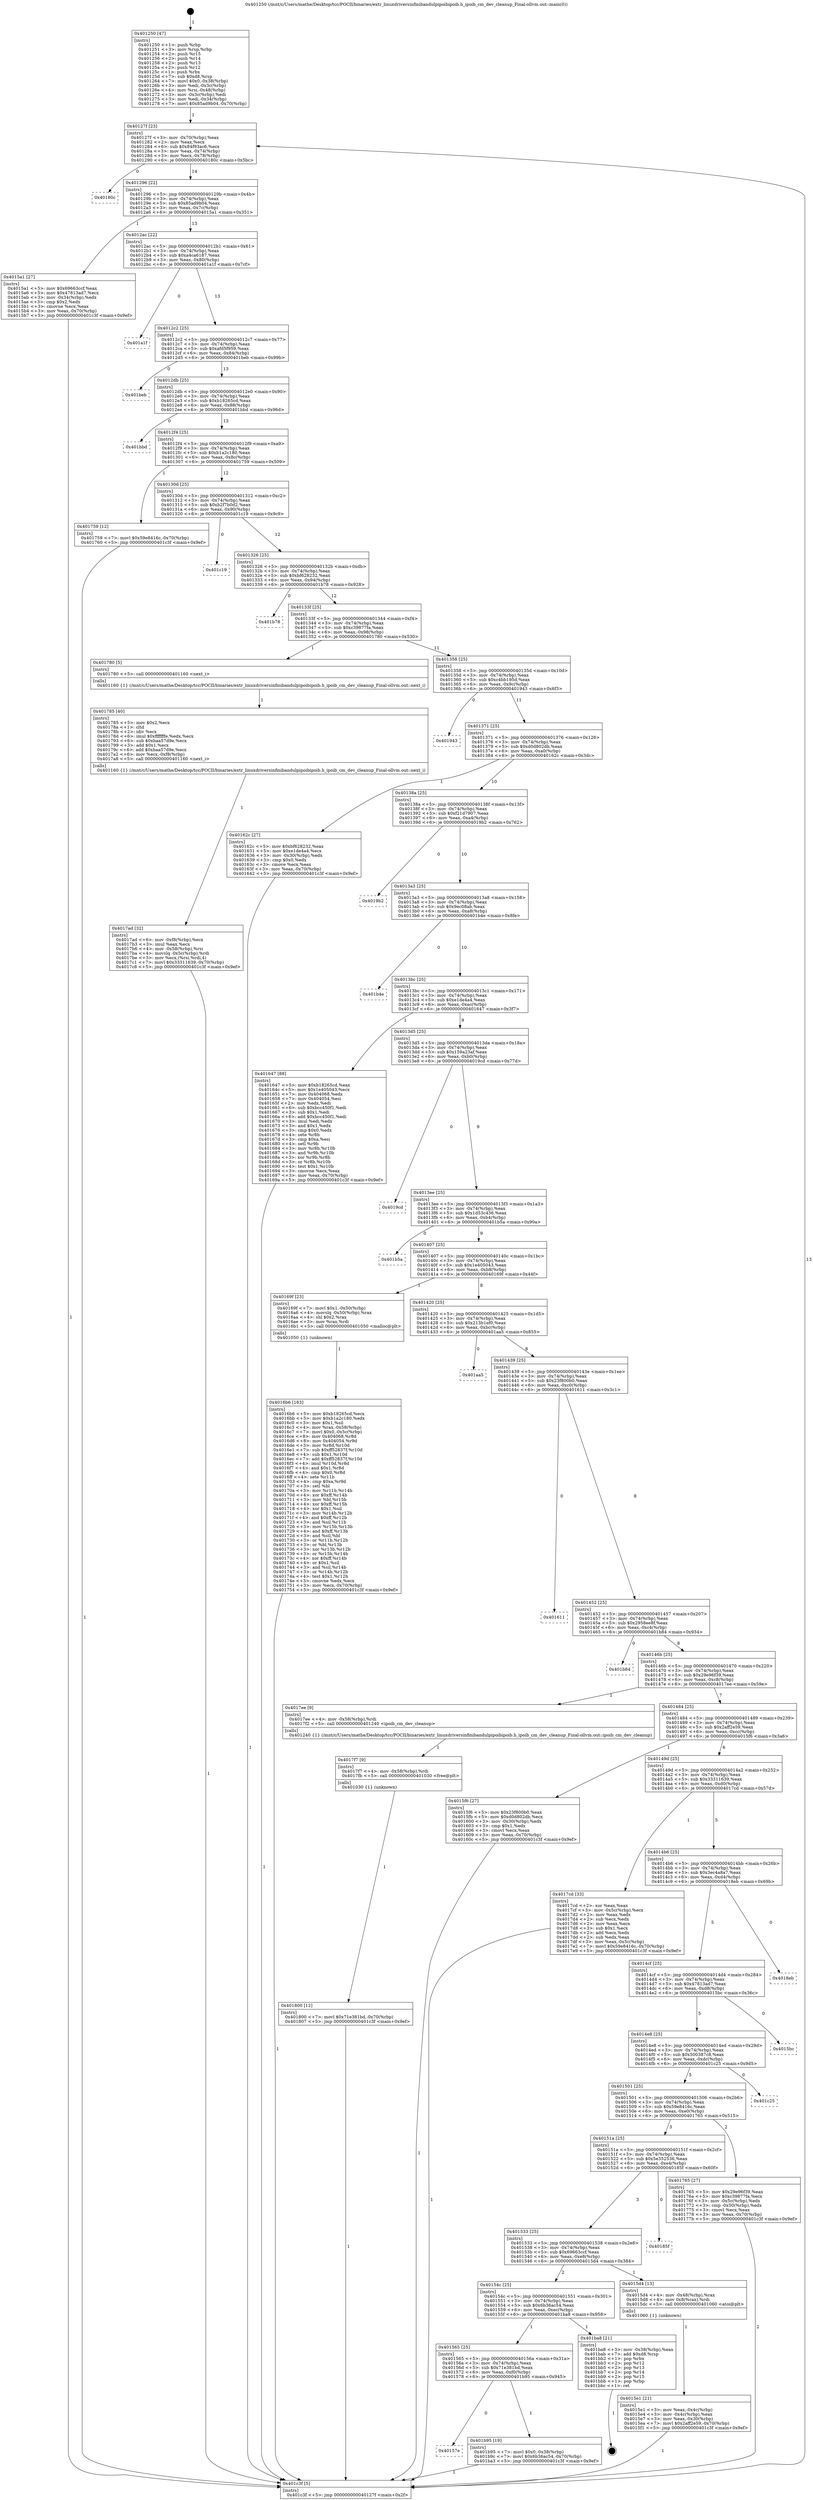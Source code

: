digraph "0x401250" {
  label = "0x401250 (/mnt/c/Users/mathe/Desktop/tcc/POCII/binaries/extr_linuxdriversinfinibandulpipoibipoib.h_ipoib_cm_dev_cleanup_Final-ollvm.out::main(0))"
  labelloc = "t"
  node[shape=record]

  Entry [label="",width=0.3,height=0.3,shape=circle,fillcolor=black,style=filled]
  "0x40127f" [label="{
     0x40127f [23]\l
     | [instrs]\l
     &nbsp;&nbsp;0x40127f \<+3\>: mov -0x70(%rbp),%eax\l
     &nbsp;&nbsp;0x401282 \<+2\>: mov %eax,%ecx\l
     &nbsp;&nbsp;0x401284 \<+6\>: sub $0x84f93ac6,%ecx\l
     &nbsp;&nbsp;0x40128a \<+3\>: mov %eax,-0x74(%rbp)\l
     &nbsp;&nbsp;0x40128d \<+3\>: mov %ecx,-0x78(%rbp)\l
     &nbsp;&nbsp;0x401290 \<+6\>: je 000000000040180c \<main+0x5bc\>\l
  }"]
  "0x40180c" [label="{
     0x40180c\l
  }", style=dashed]
  "0x401296" [label="{
     0x401296 [22]\l
     | [instrs]\l
     &nbsp;&nbsp;0x401296 \<+5\>: jmp 000000000040129b \<main+0x4b\>\l
     &nbsp;&nbsp;0x40129b \<+3\>: mov -0x74(%rbp),%eax\l
     &nbsp;&nbsp;0x40129e \<+5\>: sub $0x85ad9b04,%eax\l
     &nbsp;&nbsp;0x4012a3 \<+3\>: mov %eax,-0x7c(%rbp)\l
     &nbsp;&nbsp;0x4012a6 \<+6\>: je 00000000004015a1 \<main+0x351\>\l
  }"]
  Exit [label="",width=0.3,height=0.3,shape=circle,fillcolor=black,style=filled,peripheries=2]
  "0x4015a1" [label="{
     0x4015a1 [27]\l
     | [instrs]\l
     &nbsp;&nbsp;0x4015a1 \<+5\>: mov $0x69663ccf,%eax\l
     &nbsp;&nbsp;0x4015a6 \<+5\>: mov $0x47813ad7,%ecx\l
     &nbsp;&nbsp;0x4015ab \<+3\>: mov -0x34(%rbp),%edx\l
     &nbsp;&nbsp;0x4015ae \<+3\>: cmp $0x2,%edx\l
     &nbsp;&nbsp;0x4015b1 \<+3\>: cmovne %ecx,%eax\l
     &nbsp;&nbsp;0x4015b4 \<+3\>: mov %eax,-0x70(%rbp)\l
     &nbsp;&nbsp;0x4015b7 \<+5\>: jmp 0000000000401c3f \<main+0x9ef\>\l
  }"]
  "0x4012ac" [label="{
     0x4012ac [22]\l
     | [instrs]\l
     &nbsp;&nbsp;0x4012ac \<+5\>: jmp 00000000004012b1 \<main+0x61\>\l
     &nbsp;&nbsp;0x4012b1 \<+3\>: mov -0x74(%rbp),%eax\l
     &nbsp;&nbsp;0x4012b4 \<+5\>: sub $0xa4ca6187,%eax\l
     &nbsp;&nbsp;0x4012b9 \<+3\>: mov %eax,-0x80(%rbp)\l
     &nbsp;&nbsp;0x4012bc \<+6\>: je 0000000000401a1f \<main+0x7cf\>\l
  }"]
  "0x401c3f" [label="{
     0x401c3f [5]\l
     | [instrs]\l
     &nbsp;&nbsp;0x401c3f \<+5\>: jmp 000000000040127f \<main+0x2f\>\l
  }"]
  "0x401250" [label="{
     0x401250 [47]\l
     | [instrs]\l
     &nbsp;&nbsp;0x401250 \<+1\>: push %rbp\l
     &nbsp;&nbsp;0x401251 \<+3\>: mov %rsp,%rbp\l
     &nbsp;&nbsp;0x401254 \<+2\>: push %r15\l
     &nbsp;&nbsp;0x401256 \<+2\>: push %r14\l
     &nbsp;&nbsp;0x401258 \<+2\>: push %r13\l
     &nbsp;&nbsp;0x40125a \<+2\>: push %r12\l
     &nbsp;&nbsp;0x40125c \<+1\>: push %rbx\l
     &nbsp;&nbsp;0x40125d \<+7\>: sub $0xd8,%rsp\l
     &nbsp;&nbsp;0x401264 \<+7\>: movl $0x0,-0x38(%rbp)\l
     &nbsp;&nbsp;0x40126b \<+3\>: mov %edi,-0x3c(%rbp)\l
     &nbsp;&nbsp;0x40126e \<+4\>: mov %rsi,-0x48(%rbp)\l
     &nbsp;&nbsp;0x401272 \<+3\>: mov -0x3c(%rbp),%edi\l
     &nbsp;&nbsp;0x401275 \<+3\>: mov %edi,-0x34(%rbp)\l
     &nbsp;&nbsp;0x401278 \<+7\>: movl $0x85ad9b04,-0x70(%rbp)\l
  }"]
  "0x40157e" [label="{
     0x40157e\l
  }", style=dashed]
  "0x401a1f" [label="{
     0x401a1f\l
  }", style=dashed]
  "0x4012c2" [label="{
     0x4012c2 [25]\l
     | [instrs]\l
     &nbsp;&nbsp;0x4012c2 \<+5\>: jmp 00000000004012c7 \<main+0x77\>\l
     &nbsp;&nbsp;0x4012c7 \<+3\>: mov -0x74(%rbp),%eax\l
     &nbsp;&nbsp;0x4012ca \<+5\>: sub $0xafd5f959,%eax\l
     &nbsp;&nbsp;0x4012cf \<+6\>: mov %eax,-0x84(%rbp)\l
     &nbsp;&nbsp;0x4012d5 \<+6\>: je 0000000000401beb \<main+0x99b\>\l
  }"]
  "0x401b95" [label="{
     0x401b95 [19]\l
     | [instrs]\l
     &nbsp;&nbsp;0x401b95 \<+7\>: movl $0x0,-0x38(%rbp)\l
     &nbsp;&nbsp;0x401b9c \<+7\>: movl $0x6b36ac54,-0x70(%rbp)\l
     &nbsp;&nbsp;0x401ba3 \<+5\>: jmp 0000000000401c3f \<main+0x9ef\>\l
  }"]
  "0x401beb" [label="{
     0x401beb\l
  }", style=dashed]
  "0x4012db" [label="{
     0x4012db [25]\l
     | [instrs]\l
     &nbsp;&nbsp;0x4012db \<+5\>: jmp 00000000004012e0 \<main+0x90\>\l
     &nbsp;&nbsp;0x4012e0 \<+3\>: mov -0x74(%rbp),%eax\l
     &nbsp;&nbsp;0x4012e3 \<+5\>: sub $0xb18265cd,%eax\l
     &nbsp;&nbsp;0x4012e8 \<+6\>: mov %eax,-0x88(%rbp)\l
     &nbsp;&nbsp;0x4012ee \<+6\>: je 0000000000401bbd \<main+0x96d\>\l
  }"]
  "0x401565" [label="{
     0x401565 [25]\l
     | [instrs]\l
     &nbsp;&nbsp;0x401565 \<+5\>: jmp 000000000040156a \<main+0x31a\>\l
     &nbsp;&nbsp;0x40156a \<+3\>: mov -0x74(%rbp),%eax\l
     &nbsp;&nbsp;0x40156d \<+5\>: sub $0x71e381bd,%eax\l
     &nbsp;&nbsp;0x401572 \<+6\>: mov %eax,-0xf0(%rbp)\l
     &nbsp;&nbsp;0x401578 \<+6\>: je 0000000000401b95 \<main+0x945\>\l
  }"]
  "0x401bbd" [label="{
     0x401bbd\l
  }", style=dashed]
  "0x4012f4" [label="{
     0x4012f4 [25]\l
     | [instrs]\l
     &nbsp;&nbsp;0x4012f4 \<+5\>: jmp 00000000004012f9 \<main+0xa9\>\l
     &nbsp;&nbsp;0x4012f9 \<+3\>: mov -0x74(%rbp),%eax\l
     &nbsp;&nbsp;0x4012fc \<+5\>: sub $0xb1a2c180,%eax\l
     &nbsp;&nbsp;0x401301 \<+6\>: mov %eax,-0x8c(%rbp)\l
     &nbsp;&nbsp;0x401307 \<+6\>: je 0000000000401759 \<main+0x509\>\l
  }"]
  "0x401ba8" [label="{
     0x401ba8 [21]\l
     | [instrs]\l
     &nbsp;&nbsp;0x401ba8 \<+3\>: mov -0x38(%rbp),%eax\l
     &nbsp;&nbsp;0x401bab \<+7\>: add $0xd8,%rsp\l
     &nbsp;&nbsp;0x401bb2 \<+1\>: pop %rbx\l
     &nbsp;&nbsp;0x401bb3 \<+2\>: pop %r12\l
     &nbsp;&nbsp;0x401bb5 \<+2\>: pop %r13\l
     &nbsp;&nbsp;0x401bb7 \<+2\>: pop %r14\l
     &nbsp;&nbsp;0x401bb9 \<+2\>: pop %r15\l
     &nbsp;&nbsp;0x401bbb \<+1\>: pop %rbp\l
     &nbsp;&nbsp;0x401bbc \<+1\>: ret\l
  }"]
  "0x401759" [label="{
     0x401759 [12]\l
     | [instrs]\l
     &nbsp;&nbsp;0x401759 \<+7\>: movl $0x59e8416c,-0x70(%rbp)\l
     &nbsp;&nbsp;0x401760 \<+5\>: jmp 0000000000401c3f \<main+0x9ef\>\l
  }"]
  "0x40130d" [label="{
     0x40130d [25]\l
     | [instrs]\l
     &nbsp;&nbsp;0x40130d \<+5\>: jmp 0000000000401312 \<main+0xc2\>\l
     &nbsp;&nbsp;0x401312 \<+3\>: mov -0x74(%rbp),%eax\l
     &nbsp;&nbsp;0x401315 \<+5\>: sub $0xb2f7b0d2,%eax\l
     &nbsp;&nbsp;0x40131a \<+6\>: mov %eax,-0x90(%rbp)\l
     &nbsp;&nbsp;0x401320 \<+6\>: je 0000000000401c19 \<main+0x9c9\>\l
  }"]
  "0x401800" [label="{
     0x401800 [12]\l
     | [instrs]\l
     &nbsp;&nbsp;0x401800 \<+7\>: movl $0x71e381bd,-0x70(%rbp)\l
     &nbsp;&nbsp;0x401807 \<+5\>: jmp 0000000000401c3f \<main+0x9ef\>\l
  }"]
  "0x401c19" [label="{
     0x401c19\l
  }", style=dashed]
  "0x401326" [label="{
     0x401326 [25]\l
     | [instrs]\l
     &nbsp;&nbsp;0x401326 \<+5\>: jmp 000000000040132b \<main+0xdb\>\l
     &nbsp;&nbsp;0x40132b \<+3\>: mov -0x74(%rbp),%eax\l
     &nbsp;&nbsp;0x40132e \<+5\>: sub $0xbf628232,%eax\l
     &nbsp;&nbsp;0x401333 \<+6\>: mov %eax,-0x94(%rbp)\l
     &nbsp;&nbsp;0x401339 \<+6\>: je 0000000000401b78 \<main+0x928\>\l
  }"]
  "0x4017f7" [label="{
     0x4017f7 [9]\l
     | [instrs]\l
     &nbsp;&nbsp;0x4017f7 \<+4\>: mov -0x58(%rbp),%rdi\l
     &nbsp;&nbsp;0x4017fb \<+5\>: call 0000000000401030 \<free@plt\>\l
     | [calls]\l
     &nbsp;&nbsp;0x401030 \{1\} (unknown)\l
  }"]
  "0x401b78" [label="{
     0x401b78\l
  }", style=dashed]
  "0x40133f" [label="{
     0x40133f [25]\l
     | [instrs]\l
     &nbsp;&nbsp;0x40133f \<+5\>: jmp 0000000000401344 \<main+0xf4\>\l
     &nbsp;&nbsp;0x401344 \<+3\>: mov -0x74(%rbp),%eax\l
     &nbsp;&nbsp;0x401347 \<+5\>: sub $0xc39877fa,%eax\l
     &nbsp;&nbsp;0x40134c \<+6\>: mov %eax,-0x98(%rbp)\l
     &nbsp;&nbsp;0x401352 \<+6\>: je 0000000000401780 \<main+0x530\>\l
  }"]
  "0x4017ad" [label="{
     0x4017ad [32]\l
     | [instrs]\l
     &nbsp;&nbsp;0x4017ad \<+6\>: mov -0xf8(%rbp),%ecx\l
     &nbsp;&nbsp;0x4017b3 \<+3\>: imul %eax,%ecx\l
     &nbsp;&nbsp;0x4017b6 \<+4\>: mov -0x58(%rbp),%rsi\l
     &nbsp;&nbsp;0x4017ba \<+4\>: movslq -0x5c(%rbp),%rdi\l
     &nbsp;&nbsp;0x4017be \<+3\>: mov %ecx,(%rsi,%rdi,4)\l
     &nbsp;&nbsp;0x4017c1 \<+7\>: movl $0x33311639,-0x70(%rbp)\l
     &nbsp;&nbsp;0x4017c8 \<+5\>: jmp 0000000000401c3f \<main+0x9ef\>\l
  }"]
  "0x401780" [label="{
     0x401780 [5]\l
     | [instrs]\l
     &nbsp;&nbsp;0x401780 \<+5\>: call 0000000000401160 \<next_i\>\l
     | [calls]\l
     &nbsp;&nbsp;0x401160 \{1\} (/mnt/c/Users/mathe/Desktop/tcc/POCII/binaries/extr_linuxdriversinfinibandulpipoibipoib.h_ipoib_cm_dev_cleanup_Final-ollvm.out::next_i)\l
  }"]
  "0x401358" [label="{
     0x401358 [25]\l
     | [instrs]\l
     &nbsp;&nbsp;0x401358 \<+5\>: jmp 000000000040135d \<main+0x10d\>\l
     &nbsp;&nbsp;0x40135d \<+3\>: mov -0x74(%rbp),%eax\l
     &nbsp;&nbsp;0x401360 \<+5\>: sub $0xc4bb195d,%eax\l
     &nbsp;&nbsp;0x401365 \<+6\>: mov %eax,-0x9c(%rbp)\l
     &nbsp;&nbsp;0x40136b \<+6\>: je 0000000000401943 \<main+0x6f3\>\l
  }"]
  "0x401785" [label="{
     0x401785 [40]\l
     | [instrs]\l
     &nbsp;&nbsp;0x401785 \<+5\>: mov $0x2,%ecx\l
     &nbsp;&nbsp;0x40178a \<+1\>: cltd\l
     &nbsp;&nbsp;0x40178b \<+2\>: idiv %ecx\l
     &nbsp;&nbsp;0x40178d \<+6\>: imul $0xfffffffe,%edx,%ecx\l
     &nbsp;&nbsp;0x401793 \<+6\>: sub $0xbaa57d9e,%ecx\l
     &nbsp;&nbsp;0x401799 \<+3\>: add $0x1,%ecx\l
     &nbsp;&nbsp;0x40179c \<+6\>: add $0xbaa57d9e,%ecx\l
     &nbsp;&nbsp;0x4017a2 \<+6\>: mov %ecx,-0xf8(%rbp)\l
     &nbsp;&nbsp;0x4017a8 \<+5\>: call 0000000000401160 \<next_i\>\l
     | [calls]\l
     &nbsp;&nbsp;0x401160 \{1\} (/mnt/c/Users/mathe/Desktop/tcc/POCII/binaries/extr_linuxdriversinfinibandulpipoibipoib.h_ipoib_cm_dev_cleanup_Final-ollvm.out::next_i)\l
  }"]
  "0x401943" [label="{
     0x401943\l
  }", style=dashed]
  "0x401371" [label="{
     0x401371 [25]\l
     | [instrs]\l
     &nbsp;&nbsp;0x401371 \<+5\>: jmp 0000000000401376 \<main+0x126\>\l
     &nbsp;&nbsp;0x401376 \<+3\>: mov -0x74(%rbp),%eax\l
     &nbsp;&nbsp;0x401379 \<+5\>: sub $0xd0d802db,%eax\l
     &nbsp;&nbsp;0x40137e \<+6\>: mov %eax,-0xa0(%rbp)\l
     &nbsp;&nbsp;0x401384 \<+6\>: je 000000000040162c \<main+0x3dc\>\l
  }"]
  "0x4016b6" [label="{
     0x4016b6 [163]\l
     | [instrs]\l
     &nbsp;&nbsp;0x4016b6 \<+5\>: mov $0xb18265cd,%ecx\l
     &nbsp;&nbsp;0x4016bb \<+5\>: mov $0xb1a2c180,%edx\l
     &nbsp;&nbsp;0x4016c0 \<+3\>: mov $0x1,%sil\l
     &nbsp;&nbsp;0x4016c3 \<+4\>: mov %rax,-0x58(%rbp)\l
     &nbsp;&nbsp;0x4016c7 \<+7\>: movl $0x0,-0x5c(%rbp)\l
     &nbsp;&nbsp;0x4016ce \<+8\>: mov 0x404068,%r8d\l
     &nbsp;&nbsp;0x4016d6 \<+8\>: mov 0x404054,%r9d\l
     &nbsp;&nbsp;0x4016de \<+3\>: mov %r8d,%r10d\l
     &nbsp;&nbsp;0x4016e1 \<+7\>: sub $0xff52837f,%r10d\l
     &nbsp;&nbsp;0x4016e8 \<+4\>: sub $0x1,%r10d\l
     &nbsp;&nbsp;0x4016ec \<+7\>: add $0xff52837f,%r10d\l
     &nbsp;&nbsp;0x4016f3 \<+4\>: imul %r10d,%r8d\l
     &nbsp;&nbsp;0x4016f7 \<+4\>: and $0x1,%r8d\l
     &nbsp;&nbsp;0x4016fb \<+4\>: cmp $0x0,%r8d\l
     &nbsp;&nbsp;0x4016ff \<+4\>: sete %r11b\l
     &nbsp;&nbsp;0x401703 \<+4\>: cmp $0xa,%r9d\l
     &nbsp;&nbsp;0x401707 \<+3\>: setl %bl\l
     &nbsp;&nbsp;0x40170a \<+3\>: mov %r11b,%r14b\l
     &nbsp;&nbsp;0x40170d \<+4\>: xor $0xff,%r14b\l
     &nbsp;&nbsp;0x401711 \<+3\>: mov %bl,%r15b\l
     &nbsp;&nbsp;0x401714 \<+4\>: xor $0xff,%r15b\l
     &nbsp;&nbsp;0x401718 \<+4\>: xor $0x1,%sil\l
     &nbsp;&nbsp;0x40171c \<+3\>: mov %r14b,%r12b\l
     &nbsp;&nbsp;0x40171f \<+4\>: and $0xff,%r12b\l
     &nbsp;&nbsp;0x401723 \<+3\>: and %sil,%r11b\l
     &nbsp;&nbsp;0x401726 \<+3\>: mov %r15b,%r13b\l
     &nbsp;&nbsp;0x401729 \<+4\>: and $0xff,%r13b\l
     &nbsp;&nbsp;0x40172d \<+3\>: and %sil,%bl\l
     &nbsp;&nbsp;0x401730 \<+3\>: or %r11b,%r12b\l
     &nbsp;&nbsp;0x401733 \<+3\>: or %bl,%r13b\l
     &nbsp;&nbsp;0x401736 \<+3\>: xor %r13b,%r12b\l
     &nbsp;&nbsp;0x401739 \<+3\>: or %r15b,%r14b\l
     &nbsp;&nbsp;0x40173c \<+4\>: xor $0xff,%r14b\l
     &nbsp;&nbsp;0x401740 \<+4\>: or $0x1,%sil\l
     &nbsp;&nbsp;0x401744 \<+3\>: and %sil,%r14b\l
     &nbsp;&nbsp;0x401747 \<+3\>: or %r14b,%r12b\l
     &nbsp;&nbsp;0x40174a \<+4\>: test $0x1,%r12b\l
     &nbsp;&nbsp;0x40174e \<+3\>: cmovne %edx,%ecx\l
     &nbsp;&nbsp;0x401751 \<+3\>: mov %ecx,-0x70(%rbp)\l
     &nbsp;&nbsp;0x401754 \<+5\>: jmp 0000000000401c3f \<main+0x9ef\>\l
  }"]
  "0x40162c" [label="{
     0x40162c [27]\l
     | [instrs]\l
     &nbsp;&nbsp;0x40162c \<+5\>: mov $0xbf628232,%eax\l
     &nbsp;&nbsp;0x401631 \<+5\>: mov $0xe1de4a4,%ecx\l
     &nbsp;&nbsp;0x401636 \<+3\>: mov -0x30(%rbp),%edx\l
     &nbsp;&nbsp;0x401639 \<+3\>: cmp $0x0,%edx\l
     &nbsp;&nbsp;0x40163c \<+3\>: cmove %ecx,%eax\l
     &nbsp;&nbsp;0x40163f \<+3\>: mov %eax,-0x70(%rbp)\l
     &nbsp;&nbsp;0x401642 \<+5\>: jmp 0000000000401c3f \<main+0x9ef\>\l
  }"]
  "0x40138a" [label="{
     0x40138a [25]\l
     | [instrs]\l
     &nbsp;&nbsp;0x40138a \<+5\>: jmp 000000000040138f \<main+0x13f\>\l
     &nbsp;&nbsp;0x40138f \<+3\>: mov -0x74(%rbp),%eax\l
     &nbsp;&nbsp;0x401392 \<+5\>: sub $0xf21d7907,%eax\l
     &nbsp;&nbsp;0x401397 \<+6\>: mov %eax,-0xa4(%rbp)\l
     &nbsp;&nbsp;0x40139d \<+6\>: je 00000000004019b2 \<main+0x762\>\l
  }"]
  "0x4015e1" [label="{
     0x4015e1 [21]\l
     | [instrs]\l
     &nbsp;&nbsp;0x4015e1 \<+3\>: mov %eax,-0x4c(%rbp)\l
     &nbsp;&nbsp;0x4015e4 \<+3\>: mov -0x4c(%rbp),%eax\l
     &nbsp;&nbsp;0x4015e7 \<+3\>: mov %eax,-0x30(%rbp)\l
     &nbsp;&nbsp;0x4015ea \<+7\>: movl $0x2aff2e59,-0x70(%rbp)\l
     &nbsp;&nbsp;0x4015f1 \<+5\>: jmp 0000000000401c3f \<main+0x9ef\>\l
  }"]
  "0x4019b2" [label="{
     0x4019b2\l
  }", style=dashed]
  "0x4013a3" [label="{
     0x4013a3 [25]\l
     | [instrs]\l
     &nbsp;&nbsp;0x4013a3 \<+5\>: jmp 00000000004013a8 \<main+0x158\>\l
     &nbsp;&nbsp;0x4013a8 \<+3\>: mov -0x74(%rbp),%eax\l
     &nbsp;&nbsp;0x4013ab \<+5\>: sub $0x9ec08ab,%eax\l
     &nbsp;&nbsp;0x4013b0 \<+6\>: mov %eax,-0xa8(%rbp)\l
     &nbsp;&nbsp;0x4013b6 \<+6\>: je 0000000000401b4e \<main+0x8fe\>\l
  }"]
  "0x40154c" [label="{
     0x40154c [25]\l
     | [instrs]\l
     &nbsp;&nbsp;0x40154c \<+5\>: jmp 0000000000401551 \<main+0x301\>\l
     &nbsp;&nbsp;0x401551 \<+3\>: mov -0x74(%rbp),%eax\l
     &nbsp;&nbsp;0x401554 \<+5\>: sub $0x6b36ac54,%eax\l
     &nbsp;&nbsp;0x401559 \<+6\>: mov %eax,-0xec(%rbp)\l
     &nbsp;&nbsp;0x40155f \<+6\>: je 0000000000401ba8 \<main+0x958\>\l
  }"]
  "0x401b4e" [label="{
     0x401b4e\l
  }", style=dashed]
  "0x4013bc" [label="{
     0x4013bc [25]\l
     | [instrs]\l
     &nbsp;&nbsp;0x4013bc \<+5\>: jmp 00000000004013c1 \<main+0x171\>\l
     &nbsp;&nbsp;0x4013c1 \<+3\>: mov -0x74(%rbp),%eax\l
     &nbsp;&nbsp;0x4013c4 \<+5\>: sub $0xe1de4a4,%eax\l
     &nbsp;&nbsp;0x4013c9 \<+6\>: mov %eax,-0xac(%rbp)\l
     &nbsp;&nbsp;0x4013cf \<+6\>: je 0000000000401647 \<main+0x3f7\>\l
  }"]
  "0x4015d4" [label="{
     0x4015d4 [13]\l
     | [instrs]\l
     &nbsp;&nbsp;0x4015d4 \<+4\>: mov -0x48(%rbp),%rax\l
     &nbsp;&nbsp;0x4015d8 \<+4\>: mov 0x8(%rax),%rdi\l
     &nbsp;&nbsp;0x4015dc \<+5\>: call 0000000000401060 \<atoi@plt\>\l
     | [calls]\l
     &nbsp;&nbsp;0x401060 \{1\} (unknown)\l
  }"]
  "0x401647" [label="{
     0x401647 [88]\l
     | [instrs]\l
     &nbsp;&nbsp;0x401647 \<+5\>: mov $0xb18265cd,%eax\l
     &nbsp;&nbsp;0x40164c \<+5\>: mov $0x1e405043,%ecx\l
     &nbsp;&nbsp;0x401651 \<+7\>: mov 0x404068,%edx\l
     &nbsp;&nbsp;0x401658 \<+7\>: mov 0x404054,%esi\l
     &nbsp;&nbsp;0x40165f \<+2\>: mov %edx,%edi\l
     &nbsp;&nbsp;0x401661 \<+6\>: sub $0xbcc450f1,%edi\l
     &nbsp;&nbsp;0x401667 \<+3\>: sub $0x1,%edi\l
     &nbsp;&nbsp;0x40166a \<+6\>: add $0xbcc450f1,%edi\l
     &nbsp;&nbsp;0x401670 \<+3\>: imul %edi,%edx\l
     &nbsp;&nbsp;0x401673 \<+3\>: and $0x1,%edx\l
     &nbsp;&nbsp;0x401676 \<+3\>: cmp $0x0,%edx\l
     &nbsp;&nbsp;0x401679 \<+4\>: sete %r8b\l
     &nbsp;&nbsp;0x40167d \<+3\>: cmp $0xa,%esi\l
     &nbsp;&nbsp;0x401680 \<+4\>: setl %r9b\l
     &nbsp;&nbsp;0x401684 \<+3\>: mov %r8b,%r10b\l
     &nbsp;&nbsp;0x401687 \<+3\>: and %r9b,%r10b\l
     &nbsp;&nbsp;0x40168a \<+3\>: xor %r9b,%r8b\l
     &nbsp;&nbsp;0x40168d \<+3\>: or %r8b,%r10b\l
     &nbsp;&nbsp;0x401690 \<+4\>: test $0x1,%r10b\l
     &nbsp;&nbsp;0x401694 \<+3\>: cmovne %ecx,%eax\l
     &nbsp;&nbsp;0x401697 \<+3\>: mov %eax,-0x70(%rbp)\l
     &nbsp;&nbsp;0x40169a \<+5\>: jmp 0000000000401c3f \<main+0x9ef\>\l
  }"]
  "0x4013d5" [label="{
     0x4013d5 [25]\l
     | [instrs]\l
     &nbsp;&nbsp;0x4013d5 \<+5\>: jmp 00000000004013da \<main+0x18a\>\l
     &nbsp;&nbsp;0x4013da \<+3\>: mov -0x74(%rbp),%eax\l
     &nbsp;&nbsp;0x4013dd \<+5\>: sub $0x159a23af,%eax\l
     &nbsp;&nbsp;0x4013e2 \<+6\>: mov %eax,-0xb0(%rbp)\l
     &nbsp;&nbsp;0x4013e8 \<+6\>: je 00000000004019cd \<main+0x77d\>\l
  }"]
  "0x401533" [label="{
     0x401533 [25]\l
     | [instrs]\l
     &nbsp;&nbsp;0x401533 \<+5\>: jmp 0000000000401538 \<main+0x2e8\>\l
     &nbsp;&nbsp;0x401538 \<+3\>: mov -0x74(%rbp),%eax\l
     &nbsp;&nbsp;0x40153b \<+5\>: sub $0x69663ccf,%eax\l
     &nbsp;&nbsp;0x401540 \<+6\>: mov %eax,-0xe8(%rbp)\l
     &nbsp;&nbsp;0x401546 \<+6\>: je 00000000004015d4 \<main+0x384\>\l
  }"]
  "0x4019cd" [label="{
     0x4019cd\l
  }", style=dashed]
  "0x4013ee" [label="{
     0x4013ee [25]\l
     | [instrs]\l
     &nbsp;&nbsp;0x4013ee \<+5\>: jmp 00000000004013f3 \<main+0x1a3\>\l
     &nbsp;&nbsp;0x4013f3 \<+3\>: mov -0x74(%rbp),%eax\l
     &nbsp;&nbsp;0x4013f6 \<+5\>: sub $0x1d53c436,%eax\l
     &nbsp;&nbsp;0x4013fb \<+6\>: mov %eax,-0xb4(%rbp)\l
     &nbsp;&nbsp;0x401401 \<+6\>: je 0000000000401b5a \<main+0x90a\>\l
  }"]
  "0x40185f" [label="{
     0x40185f\l
  }", style=dashed]
  "0x401b5a" [label="{
     0x401b5a\l
  }", style=dashed]
  "0x401407" [label="{
     0x401407 [25]\l
     | [instrs]\l
     &nbsp;&nbsp;0x401407 \<+5\>: jmp 000000000040140c \<main+0x1bc\>\l
     &nbsp;&nbsp;0x40140c \<+3\>: mov -0x74(%rbp),%eax\l
     &nbsp;&nbsp;0x40140f \<+5\>: sub $0x1e405043,%eax\l
     &nbsp;&nbsp;0x401414 \<+6\>: mov %eax,-0xb8(%rbp)\l
     &nbsp;&nbsp;0x40141a \<+6\>: je 000000000040169f \<main+0x44f\>\l
  }"]
  "0x40151a" [label="{
     0x40151a [25]\l
     | [instrs]\l
     &nbsp;&nbsp;0x40151a \<+5\>: jmp 000000000040151f \<main+0x2cf\>\l
     &nbsp;&nbsp;0x40151f \<+3\>: mov -0x74(%rbp),%eax\l
     &nbsp;&nbsp;0x401522 \<+5\>: sub $0x5e352536,%eax\l
     &nbsp;&nbsp;0x401527 \<+6\>: mov %eax,-0xe4(%rbp)\l
     &nbsp;&nbsp;0x40152d \<+6\>: je 000000000040185f \<main+0x60f\>\l
  }"]
  "0x40169f" [label="{
     0x40169f [23]\l
     | [instrs]\l
     &nbsp;&nbsp;0x40169f \<+7\>: movl $0x1,-0x50(%rbp)\l
     &nbsp;&nbsp;0x4016a6 \<+4\>: movslq -0x50(%rbp),%rax\l
     &nbsp;&nbsp;0x4016aa \<+4\>: shl $0x2,%rax\l
     &nbsp;&nbsp;0x4016ae \<+3\>: mov %rax,%rdi\l
     &nbsp;&nbsp;0x4016b1 \<+5\>: call 0000000000401050 \<malloc@plt\>\l
     | [calls]\l
     &nbsp;&nbsp;0x401050 \{1\} (unknown)\l
  }"]
  "0x401420" [label="{
     0x401420 [25]\l
     | [instrs]\l
     &nbsp;&nbsp;0x401420 \<+5\>: jmp 0000000000401425 \<main+0x1d5\>\l
     &nbsp;&nbsp;0x401425 \<+3\>: mov -0x74(%rbp),%eax\l
     &nbsp;&nbsp;0x401428 \<+5\>: sub $0x213b1ef0,%eax\l
     &nbsp;&nbsp;0x40142d \<+6\>: mov %eax,-0xbc(%rbp)\l
     &nbsp;&nbsp;0x401433 \<+6\>: je 0000000000401aa5 \<main+0x855\>\l
  }"]
  "0x401765" [label="{
     0x401765 [27]\l
     | [instrs]\l
     &nbsp;&nbsp;0x401765 \<+5\>: mov $0x29e96f39,%eax\l
     &nbsp;&nbsp;0x40176a \<+5\>: mov $0xc39877fa,%ecx\l
     &nbsp;&nbsp;0x40176f \<+3\>: mov -0x5c(%rbp),%edx\l
     &nbsp;&nbsp;0x401772 \<+3\>: cmp -0x50(%rbp),%edx\l
     &nbsp;&nbsp;0x401775 \<+3\>: cmovl %ecx,%eax\l
     &nbsp;&nbsp;0x401778 \<+3\>: mov %eax,-0x70(%rbp)\l
     &nbsp;&nbsp;0x40177b \<+5\>: jmp 0000000000401c3f \<main+0x9ef\>\l
  }"]
  "0x401aa5" [label="{
     0x401aa5\l
  }", style=dashed]
  "0x401439" [label="{
     0x401439 [25]\l
     | [instrs]\l
     &nbsp;&nbsp;0x401439 \<+5\>: jmp 000000000040143e \<main+0x1ee\>\l
     &nbsp;&nbsp;0x40143e \<+3\>: mov -0x74(%rbp),%eax\l
     &nbsp;&nbsp;0x401441 \<+5\>: sub $0x23f800b0,%eax\l
     &nbsp;&nbsp;0x401446 \<+6\>: mov %eax,-0xc0(%rbp)\l
     &nbsp;&nbsp;0x40144c \<+6\>: je 0000000000401611 \<main+0x3c1\>\l
  }"]
  "0x401501" [label="{
     0x401501 [25]\l
     | [instrs]\l
     &nbsp;&nbsp;0x401501 \<+5\>: jmp 0000000000401506 \<main+0x2b6\>\l
     &nbsp;&nbsp;0x401506 \<+3\>: mov -0x74(%rbp),%eax\l
     &nbsp;&nbsp;0x401509 \<+5\>: sub $0x59e8416c,%eax\l
     &nbsp;&nbsp;0x40150e \<+6\>: mov %eax,-0xe0(%rbp)\l
     &nbsp;&nbsp;0x401514 \<+6\>: je 0000000000401765 \<main+0x515\>\l
  }"]
  "0x401611" [label="{
     0x401611\l
  }", style=dashed]
  "0x401452" [label="{
     0x401452 [25]\l
     | [instrs]\l
     &nbsp;&nbsp;0x401452 \<+5\>: jmp 0000000000401457 \<main+0x207\>\l
     &nbsp;&nbsp;0x401457 \<+3\>: mov -0x74(%rbp),%eax\l
     &nbsp;&nbsp;0x40145a \<+5\>: sub $0x2958ee8f,%eax\l
     &nbsp;&nbsp;0x40145f \<+6\>: mov %eax,-0xc4(%rbp)\l
     &nbsp;&nbsp;0x401465 \<+6\>: je 0000000000401b84 \<main+0x934\>\l
  }"]
  "0x401c25" [label="{
     0x401c25\l
  }", style=dashed]
  "0x401b84" [label="{
     0x401b84\l
  }", style=dashed]
  "0x40146b" [label="{
     0x40146b [25]\l
     | [instrs]\l
     &nbsp;&nbsp;0x40146b \<+5\>: jmp 0000000000401470 \<main+0x220\>\l
     &nbsp;&nbsp;0x401470 \<+3\>: mov -0x74(%rbp),%eax\l
     &nbsp;&nbsp;0x401473 \<+5\>: sub $0x29e96f39,%eax\l
     &nbsp;&nbsp;0x401478 \<+6\>: mov %eax,-0xc8(%rbp)\l
     &nbsp;&nbsp;0x40147e \<+6\>: je 00000000004017ee \<main+0x59e\>\l
  }"]
  "0x4014e8" [label="{
     0x4014e8 [25]\l
     | [instrs]\l
     &nbsp;&nbsp;0x4014e8 \<+5\>: jmp 00000000004014ed \<main+0x29d\>\l
     &nbsp;&nbsp;0x4014ed \<+3\>: mov -0x74(%rbp),%eax\l
     &nbsp;&nbsp;0x4014f0 \<+5\>: sub $0x500387c8,%eax\l
     &nbsp;&nbsp;0x4014f5 \<+6\>: mov %eax,-0xdc(%rbp)\l
     &nbsp;&nbsp;0x4014fb \<+6\>: je 0000000000401c25 \<main+0x9d5\>\l
  }"]
  "0x4017ee" [label="{
     0x4017ee [9]\l
     | [instrs]\l
     &nbsp;&nbsp;0x4017ee \<+4\>: mov -0x58(%rbp),%rdi\l
     &nbsp;&nbsp;0x4017f2 \<+5\>: call 0000000000401240 \<ipoib_cm_dev_cleanup\>\l
     | [calls]\l
     &nbsp;&nbsp;0x401240 \{1\} (/mnt/c/Users/mathe/Desktop/tcc/POCII/binaries/extr_linuxdriversinfinibandulpipoibipoib.h_ipoib_cm_dev_cleanup_Final-ollvm.out::ipoib_cm_dev_cleanup)\l
  }"]
  "0x401484" [label="{
     0x401484 [25]\l
     | [instrs]\l
     &nbsp;&nbsp;0x401484 \<+5\>: jmp 0000000000401489 \<main+0x239\>\l
     &nbsp;&nbsp;0x401489 \<+3\>: mov -0x74(%rbp),%eax\l
     &nbsp;&nbsp;0x40148c \<+5\>: sub $0x2aff2e59,%eax\l
     &nbsp;&nbsp;0x401491 \<+6\>: mov %eax,-0xcc(%rbp)\l
     &nbsp;&nbsp;0x401497 \<+6\>: je 00000000004015f6 \<main+0x3a6\>\l
  }"]
  "0x4015bc" [label="{
     0x4015bc\l
  }", style=dashed]
  "0x4015f6" [label="{
     0x4015f6 [27]\l
     | [instrs]\l
     &nbsp;&nbsp;0x4015f6 \<+5\>: mov $0x23f800b0,%eax\l
     &nbsp;&nbsp;0x4015fb \<+5\>: mov $0xd0d802db,%ecx\l
     &nbsp;&nbsp;0x401600 \<+3\>: mov -0x30(%rbp),%edx\l
     &nbsp;&nbsp;0x401603 \<+3\>: cmp $0x1,%edx\l
     &nbsp;&nbsp;0x401606 \<+3\>: cmovl %ecx,%eax\l
     &nbsp;&nbsp;0x401609 \<+3\>: mov %eax,-0x70(%rbp)\l
     &nbsp;&nbsp;0x40160c \<+5\>: jmp 0000000000401c3f \<main+0x9ef\>\l
  }"]
  "0x40149d" [label="{
     0x40149d [25]\l
     | [instrs]\l
     &nbsp;&nbsp;0x40149d \<+5\>: jmp 00000000004014a2 \<main+0x252\>\l
     &nbsp;&nbsp;0x4014a2 \<+3\>: mov -0x74(%rbp),%eax\l
     &nbsp;&nbsp;0x4014a5 \<+5\>: sub $0x33311639,%eax\l
     &nbsp;&nbsp;0x4014aa \<+6\>: mov %eax,-0xd0(%rbp)\l
     &nbsp;&nbsp;0x4014b0 \<+6\>: je 00000000004017cd \<main+0x57d\>\l
  }"]
  "0x4014cf" [label="{
     0x4014cf [25]\l
     | [instrs]\l
     &nbsp;&nbsp;0x4014cf \<+5\>: jmp 00000000004014d4 \<main+0x284\>\l
     &nbsp;&nbsp;0x4014d4 \<+3\>: mov -0x74(%rbp),%eax\l
     &nbsp;&nbsp;0x4014d7 \<+5\>: sub $0x47813ad7,%eax\l
     &nbsp;&nbsp;0x4014dc \<+6\>: mov %eax,-0xd8(%rbp)\l
     &nbsp;&nbsp;0x4014e2 \<+6\>: je 00000000004015bc \<main+0x36c\>\l
  }"]
  "0x4017cd" [label="{
     0x4017cd [33]\l
     | [instrs]\l
     &nbsp;&nbsp;0x4017cd \<+2\>: xor %eax,%eax\l
     &nbsp;&nbsp;0x4017cf \<+3\>: mov -0x5c(%rbp),%ecx\l
     &nbsp;&nbsp;0x4017d2 \<+2\>: mov %eax,%edx\l
     &nbsp;&nbsp;0x4017d4 \<+2\>: sub %ecx,%edx\l
     &nbsp;&nbsp;0x4017d6 \<+2\>: mov %eax,%ecx\l
     &nbsp;&nbsp;0x4017d8 \<+3\>: sub $0x1,%ecx\l
     &nbsp;&nbsp;0x4017db \<+2\>: add %ecx,%edx\l
     &nbsp;&nbsp;0x4017dd \<+2\>: sub %edx,%eax\l
     &nbsp;&nbsp;0x4017df \<+3\>: mov %eax,-0x5c(%rbp)\l
     &nbsp;&nbsp;0x4017e2 \<+7\>: movl $0x59e8416c,-0x70(%rbp)\l
     &nbsp;&nbsp;0x4017e9 \<+5\>: jmp 0000000000401c3f \<main+0x9ef\>\l
  }"]
  "0x4014b6" [label="{
     0x4014b6 [25]\l
     | [instrs]\l
     &nbsp;&nbsp;0x4014b6 \<+5\>: jmp 00000000004014bb \<main+0x26b\>\l
     &nbsp;&nbsp;0x4014bb \<+3\>: mov -0x74(%rbp),%eax\l
     &nbsp;&nbsp;0x4014be \<+5\>: sub $0x3ec4a8a7,%eax\l
     &nbsp;&nbsp;0x4014c3 \<+6\>: mov %eax,-0xd4(%rbp)\l
     &nbsp;&nbsp;0x4014c9 \<+6\>: je 00000000004018eb \<main+0x69b\>\l
  }"]
  "0x4018eb" [label="{
     0x4018eb\l
  }", style=dashed]
  Entry -> "0x401250" [label=" 1"]
  "0x40127f" -> "0x40180c" [label=" 0"]
  "0x40127f" -> "0x401296" [label=" 14"]
  "0x401ba8" -> Exit [label=" 1"]
  "0x401296" -> "0x4015a1" [label=" 1"]
  "0x401296" -> "0x4012ac" [label=" 13"]
  "0x4015a1" -> "0x401c3f" [label=" 1"]
  "0x401250" -> "0x40127f" [label=" 1"]
  "0x401c3f" -> "0x40127f" [label=" 13"]
  "0x401b95" -> "0x401c3f" [label=" 1"]
  "0x4012ac" -> "0x401a1f" [label=" 0"]
  "0x4012ac" -> "0x4012c2" [label=" 13"]
  "0x401565" -> "0x40157e" [label=" 0"]
  "0x4012c2" -> "0x401beb" [label=" 0"]
  "0x4012c2" -> "0x4012db" [label=" 13"]
  "0x401565" -> "0x401b95" [label=" 1"]
  "0x4012db" -> "0x401bbd" [label=" 0"]
  "0x4012db" -> "0x4012f4" [label=" 13"]
  "0x40154c" -> "0x401565" [label=" 1"]
  "0x4012f4" -> "0x401759" [label=" 1"]
  "0x4012f4" -> "0x40130d" [label=" 12"]
  "0x40154c" -> "0x401ba8" [label=" 1"]
  "0x40130d" -> "0x401c19" [label=" 0"]
  "0x40130d" -> "0x401326" [label=" 12"]
  "0x401800" -> "0x401c3f" [label=" 1"]
  "0x401326" -> "0x401b78" [label=" 0"]
  "0x401326" -> "0x40133f" [label=" 12"]
  "0x4017f7" -> "0x401800" [label=" 1"]
  "0x40133f" -> "0x401780" [label=" 1"]
  "0x40133f" -> "0x401358" [label=" 11"]
  "0x4017ee" -> "0x4017f7" [label=" 1"]
  "0x401358" -> "0x401943" [label=" 0"]
  "0x401358" -> "0x401371" [label=" 11"]
  "0x4017cd" -> "0x401c3f" [label=" 1"]
  "0x401371" -> "0x40162c" [label=" 1"]
  "0x401371" -> "0x40138a" [label=" 10"]
  "0x4017ad" -> "0x401c3f" [label=" 1"]
  "0x40138a" -> "0x4019b2" [label=" 0"]
  "0x40138a" -> "0x4013a3" [label=" 10"]
  "0x401785" -> "0x4017ad" [label=" 1"]
  "0x4013a3" -> "0x401b4e" [label=" 0"]
  "0x4013a3" -> "0x4013bc" [label=" 10"]
  "0x401780" -> "0x401785" [label=" 1"]
  "0x4013bc" -> "0x401647" [label=" 1"]
  "0x4013bc" -> "0x4013d5" [label=" 9"]
  "0x401765" -> "0x401c3f" [label=" 2"]
  "0x4013d5" -> "0x4019cd" [label=" 0"]
  "0x4013d5" -> "0x4013ee" [label=" 9"]
  "0x4016b6" -> "0x401c3f" [label=" 1"]
  "0x4013ee" -> "0x401b5a" [label=" 0"]
  "0x4013ee" -> "0x401407" [label=" 9"]
  "0x40169f" -> "0x4016b6" [label=" 1"]
  "0x401407" -> "0x40169f" [label=" 1"]
  "0x401407" -> "0x401420" [label=" 8"]
  "0x40162c" -> "0x401c3f" [label=" 1"]
  "0x401420" -> "0x401aa5" [label=" 0"]
  "0x401420" -> "0x401439" [label=" 8"]
  "0x4015f6" -> "0x401c3f" [label=" 1"]
  "0x401439" -> "0x401611" [label=" 0"]
  "0x401439" -> "0x401452" [label=" 8"]
  "0x4015d4" -> "0x4015e1" [label=" 1"]
  "0x401452" -> "0x401b84" [label=" 0"]
  "0x401452" -> "0x40146b" [label=" 8"]
  "0x401533" -> "0x40154c" [label=" 2"]
  "0x40146b" -> "0x4017ee" [label=" 1"]
  "0x40146b" -> "0x401484" [label=" 7"]
  "0x401759" -> "0x401c3f" [label=" 1"]
  "0x401484" -> "0x4015f6" [label=" 1"]
  "0x401484" -> "0x40149d" [label=" 6"]
  "0x40151a" -> "0x401533" [label=" 3"]
  "0x40149d" -> "0x4017cd" [label=" 1"]
  "0x40149d" -> "0x4014b6" [label=" 5"]
  "0x401647" -> "0x401c3f" [label=" 1"]
  "0x4014b6" -> "0x4018eb" [label=" 0"]
  "0x4014b6" -> "0x4014cf" [label=" 5"]
  "0x40151a" -> "0x40185f" [label=" 0"]
  "0x4014cf" -> "0x4015bc" [label=" 0"]
  "0x4014cf" -> "0x4014e8" [label=" 5"]
  "0x401533" -> "0x4015d4" [label=" 1"]
  "0x4014e8" -> "0x401c25" [label=" 0"]
  "0x4014e8" -> "0x401501" [label=" 5"]
  "0x4015e1" -> "0x401c3f" [label=" 1"]
  "0x401501" -> "0x401765" [label=" 2"]
  "0x401501" -> "0x40151a" [label=" 3"]
}
